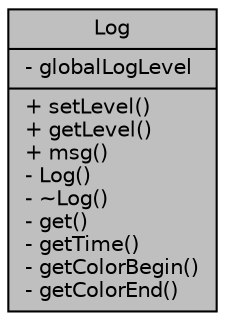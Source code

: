 digraph "Log"
{
 // INTERACTIVE_SVG=YES
  edge [fontname="Helvetica",fontsize="10",labelfontname="Helvetica",labelfontsize="10"];
  node [fontname="Helvetica",fontsize="10",shape=record];
  Node1 [label="{Log\n|- globalLogLevel\l|+ setLevel()\l+ getLevel()\l+ msg()\l- Log()\l- ~Log()\l- get()\l- getTime()\l- getColorBegin()\l- getColorEnd()\l}",height=0.2,width=0.4,color="black", fillcolor="grey75", style="filled", fontcolor="black"];
}
